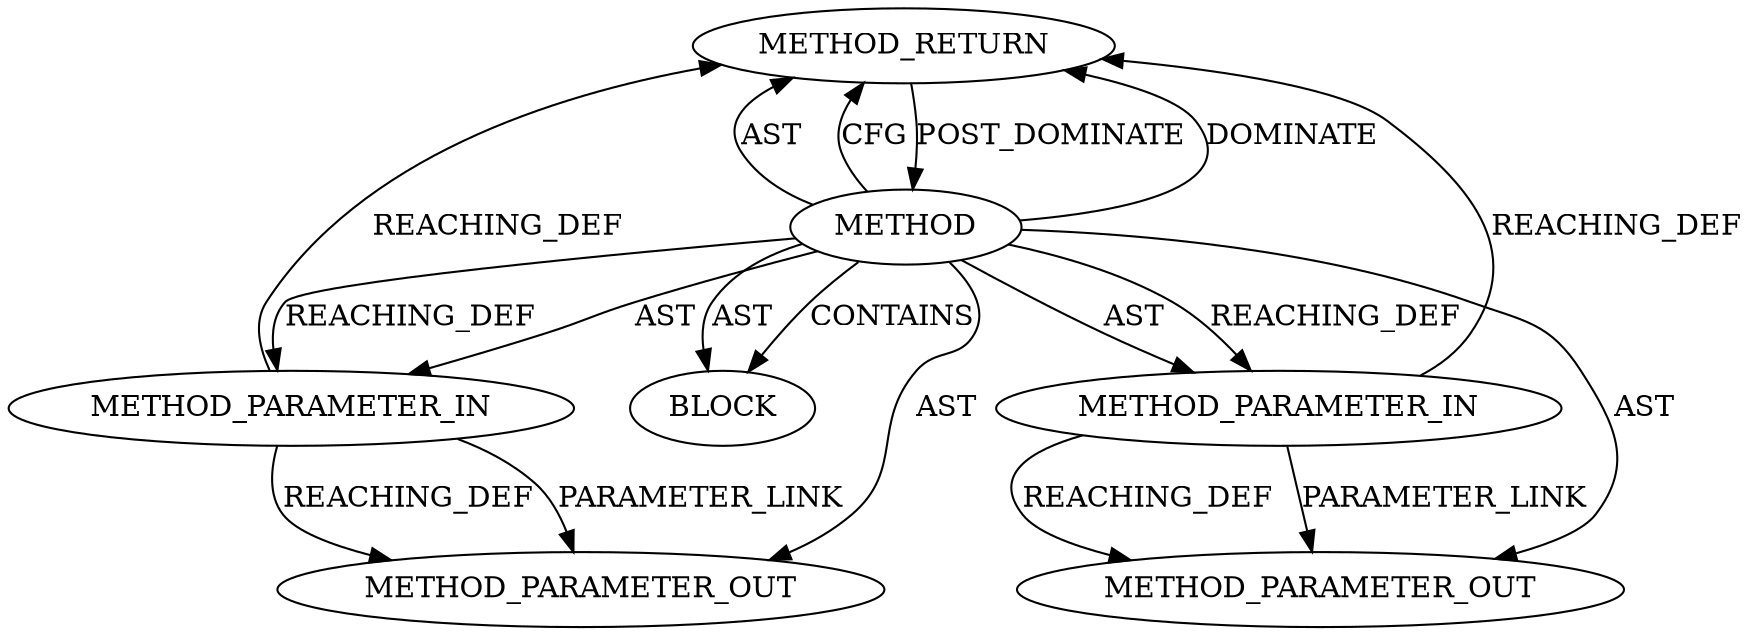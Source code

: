 digraph {
  2670 [label=METHOD_RETURN ORDER=2 CODE="RET" TYPE_FULL_NAME="ANY" EVALUATION_STRATEGY="BY_VALUE"]
  2667 [label=METHOD_PARAMETER_IN ORDER=1 CODE="p1" IS_VARIADIC=false TYPE_FULL_NAME="ANY" EVALUATION_STRATEGY="BY_VALUE" INDEX=1 NAME="p1"]
  2669 [label=BLOCK ORDER=1 ARGUMENT_INDEX=1 CODE="<empty>" TYPE_FULL_NAME="ANY"]
  2668 [label=METHOD_PARAMETER_IN ORDER=2 CODE="p2" IS_VARIADIC=false TYPE_FULL_NAME="ANY" EVALUATION_STRATEGY="BY_VALUE" INDEX=2 NAME="p2"]
  2973 [label=METHOD_PARAMETER_OUT ORDER=1 CODE="p1" IS_VARIADIC=false TYPE_FULL_NAME="ANY" EVALUATION_STRATEGY="BY_VALUE" INDEX=1 NAME="p1"]
  2974 [label=METHOD_PARAMETER_OUT ORDER=2 CODE="p2" IS_VARIADIC=false TYPE_FULL_NAME="ANY" EVALUATION_STRATEGY="BY_VALUE" INDEX=2 NAME="p2"]
  2666 [label=METHOD AST_PARENT_TYPE="NAMESPACE_BLOCK" AST_PARENT_FULL_NAME="<global>" ORDER=0 CODE="<empty>" FULL_NAME="pskb_copy" IS_EXTERNAL=true FILENAME="<empty>" SIGNATURE="" NAME="pskb_copy"]
  2667 -> 2670 [label=REACHING_DEF VARIABLE="p1"]
  2666 -> 2667 [label=AST ]
  2666 -> 2668 [label=REACHING_DEF VARIABLE=""]
  2670 -> 2666 [label=POST_DOMINATE ]
  2668 -> 2974 [label=REACHING_DEF VARIABLE="p2"]
  2668 -> 2670 [label=REACHING_DEF VARIABLE="p2"]
  2666 -> 2670 [label=DOMINATE ]
  2666 -> 2670 [label=AST ]
  2666 -> 2669 [label=CONTAINS ]
  2666 -> 2668 [label=AST ]
  2667 -> 2973 [label=REACHING_DEF VARIABLE="p1"]
  2666 -> 2667 [label=REACHING_DEF VARIABLE=""]
  2668 -> 2974 [label=PARAMETER_LINK ]
  2666 -> 2669 [label=AST ]
  2666 -> 2974 [label=AST ]
  2667 -> 2973 [label=PARAMETER_LINK ]
  2666 -> 2973 [label=AST ]
  2666 -> 2670 [label=CFG ]
}
